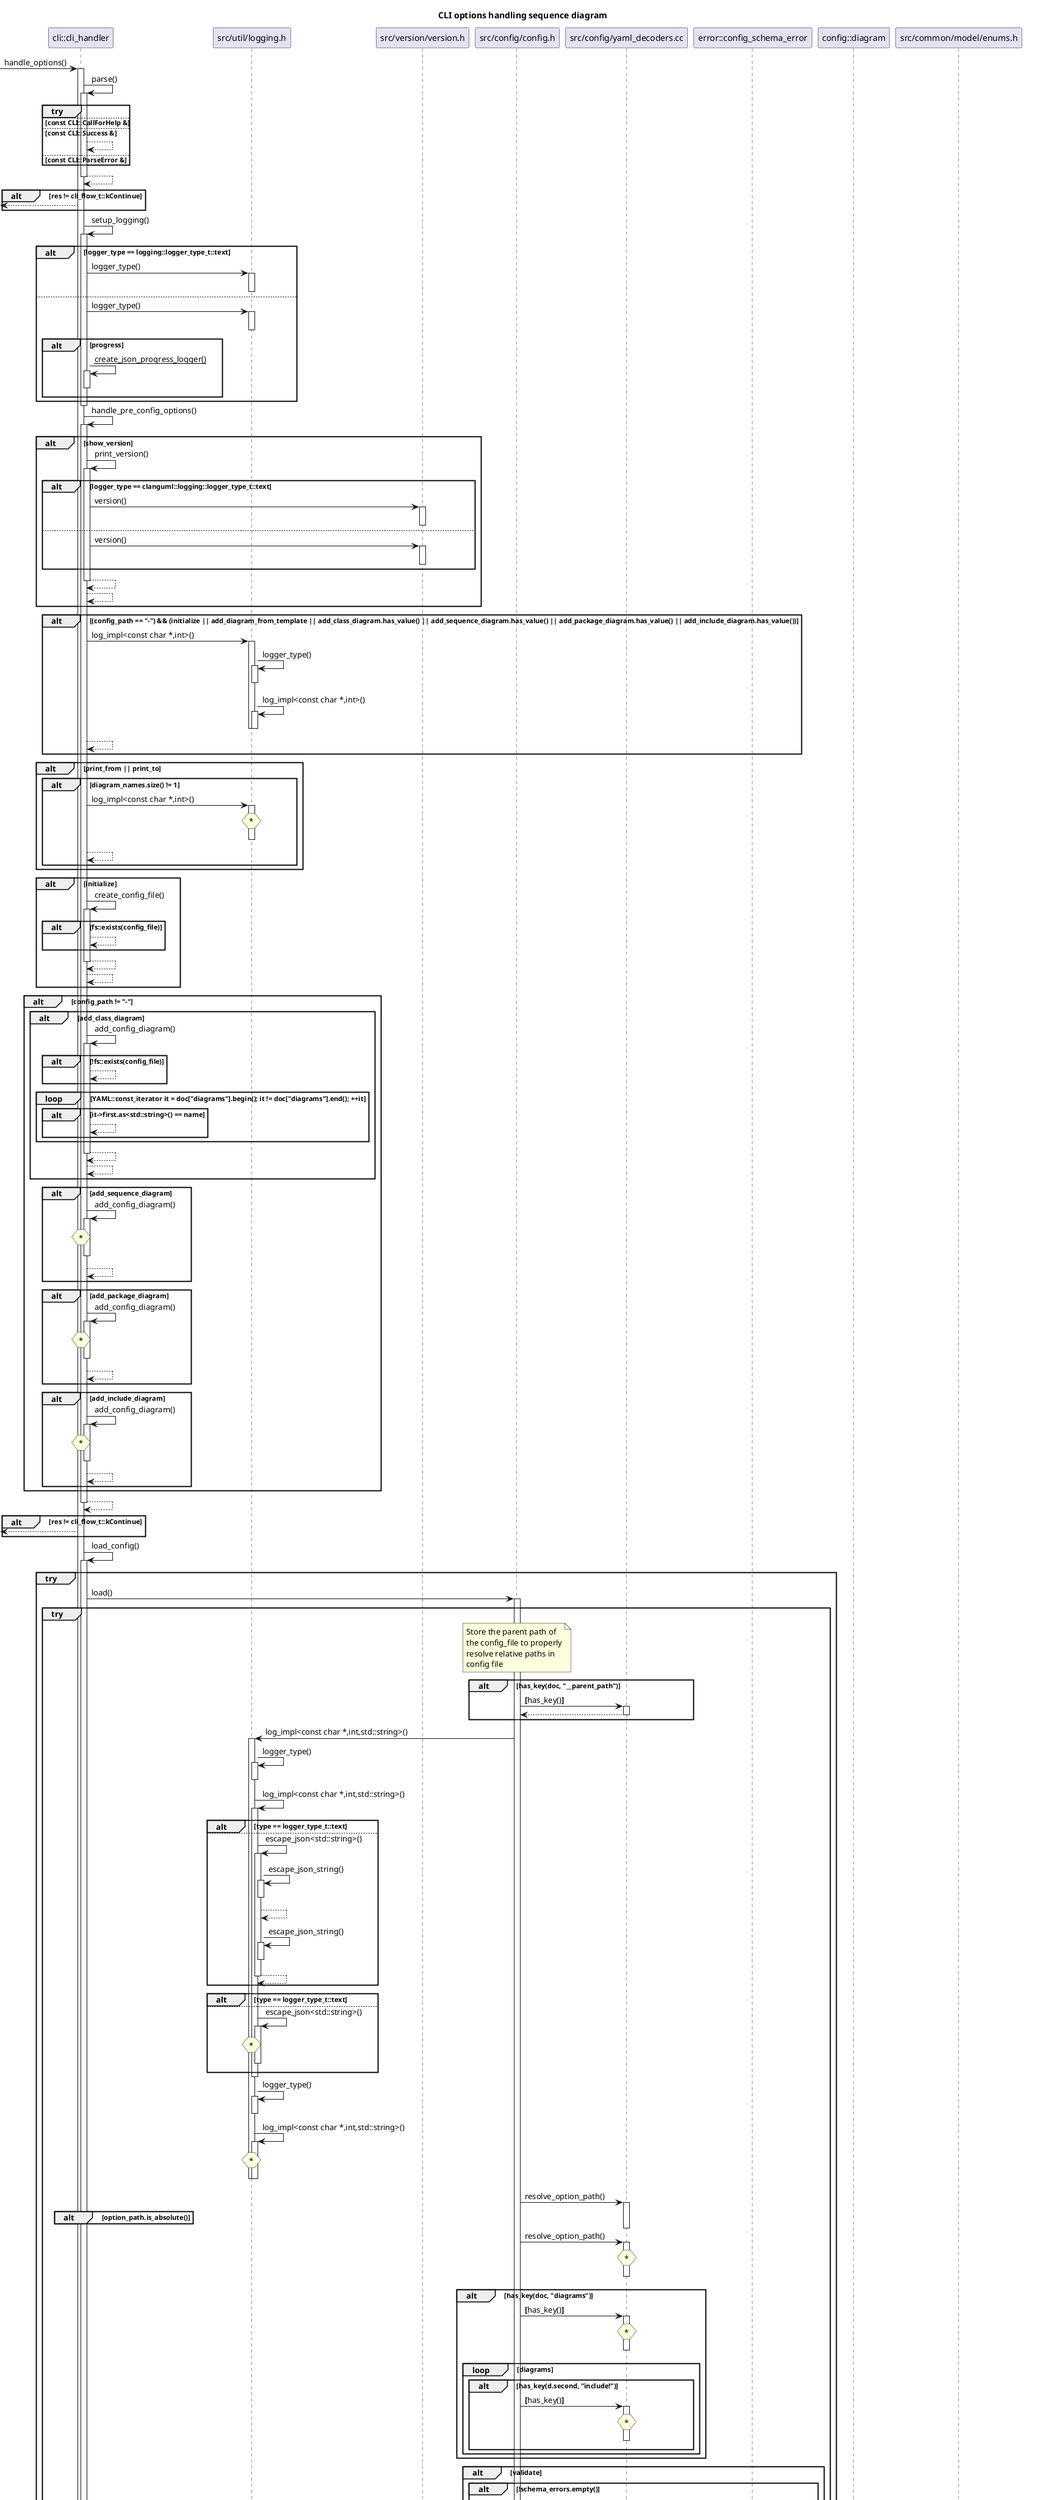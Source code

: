 @startuml
title CLI options handling sequence diagram
participant "cli::cli_handler" as C_0018339746265838028166 [[{Command line options handler}]]
[-> C_0018339746265838028166 : handle_options()
activate C_0018339746265838028166
C_0018339746265838028166 -> C_0018339746265838028166 [[{}]] : parse()
activate C_0018339746265838028166
group try
else const CLI::CallForHelp &
else const CLI::Success &
C_0018339746265838028166 --> C_0018339746265838028166
else const CLI::ParseError &
end
C_0018339746265838028166 --> C_0018339746265838028166
deactivate C_0018339746265838028166
alt res != cli_flow_t::kContinue
[<-- C_0018339746265838028166
end
C_0018339746265838028166 -> C_0018339746265838028166 [[{}]] : setup_logging()
activate C_0018339746265838028166
alt logger_type == logging::logger_type_t::text
participant "src/util/logging.h" as C_0013395619657798558104
C_0018339746265838028166 -> C_0013395619657798558104 [[{}]] : logger_type()
activate C_0013395619657798558104
deactivate C_0013395619657798558104
else
C_0018339746265838028166 -> C_0013395619657798558104 [[{}]] : logger_type()
activate C_0013395619657798558104
deactivate C_0013395619657798558104
alt progress
C_0018339746265838028166 -> C_0018339746265838028166 [[{}]] : __create_json_progress_logger()__
activate C_0018339746265838028166
deactivate C_0018339746265838028166
end
end
deactivate C_0018339746265838028166
C_0018339746265838028166 -> C_0018339746265838028166 [[{}]] : handle_pre_config_options()
activate C_0018339746265838028166
alt show_version
C_0018339746265838028166 -> C_0018339746265838028166 [[{}]] : print_version()
activate C_0018339746265838028166
alt logger_type == clanguml::logging::logger_type_t::text
participant "src/version/version.h" as C_0017331277078231113019
C_0018339746265838028166 -> C_0017331277078231113019 [[{}]] : version()
activate C_0017331277078231113019
deactivate C_0017331277078231113019
else
C_0018339746265838028166 -> C_0017331277078231113019 [[{}]] : version()
activate C_0017331277078231113019
deactivate C_0017331277078231113019
end
C_0018339746265838028166 --> C_0018339746265838028166
deactivate C_0018339746265838028166
C_0018339746265838028166 --> C_0018339746265838028166
end
alt (config_path == "-") && (initialize || add_diagram_from_template || add_class_diagram.has_value() || add_sequence_diagram.has_value() || add_package_diagram.has_value() || add_include_diagram.has_value())
C_0018339746265838028166 -> C_0013395619657798558104 [[{}]] : log_impl<const char *,int>()
activate C_0013395619657798558104
C_0013395619657798558104 -> C_0013395619657798558104 [[{}]] : logger_type()
activate C_0013395619657798558104
deactivate C_0013395619657798558104
C_0013395619657798558104 -> C_0013395619657798558104 [[{}]] : log_impl<const char *,int>()
activate C_0013395619657798558104
deactivate C_0013395619657798558104
deactivate C_0013395619657798558104
C_0018339746265838028166 --> C_0018339746265838028166
end
alt print_from || print_to
alt diagram_names.size() != 1
C_0018339746265838028166 -> C_0013395619657798558104 [[{}]] : log_impl<const char *,int>()
activate C_0013395619657798558104
hnote over C_0013395619657798558104 : *
C_0013395619657798558104-[hidden]->C_0013395619657798558104
deactivate C_0013395619657798558104
C_0018339746265838028166 --> C_0018339746265838028166
end
end
alt initialize
C_0018339746265838028166 -> C_0018339746265838028166 [[{}]] : create_config_file()
activate C_0018339746265838028166
alt fs::exists(config_file)
C_0018339746265838028166 --> C_0018339746265838028166
end
C_0018339746265838028166 --> C_0018339746265838028166
deactivate C_0018339746265838028166
C_0018339746265838028166 --> C_0018339746265838028166
end
alt config_path != "-"
alt add_class_diagram
C_0018339746265838028166 -> C_0018339746265838028166 [[{}]] : add_config_diagram()
activate C_0018339746265838028166
alt !fs::exists(config_file)
C_0018339746265838028166 --> C_0018339746265838028166
end
loop YAML::const_iterator it = doc["diagrams"].begin(); it != doc["diagrams"].end(); ++it
alt it->first.as<std::string>() == name
C_0018339746265838028166 --> C_0018339746265838028166
end
end
C_0018339746265838028166 --> C_0018339746265838028166
deactivate C_0018339746265838028166
C_0018339746265838028166 --> C_0018339746265838028166
end
alt add_sequence_diagram
C_0018339746265838028166 -> C_0018339746265838028166 [[{}]] : add_config_diagram()
activate C_0018339746265838028166
hnote over C_0018339746265838028166 : *
C_0018339746265838028166-[hidden]->C_0018339746265838028166
deactivate C_0018339746265838028166
C_0018339746265838028166 --> C_0018339746265838028166
end
alt add_package_diagram
C_0018339746265838028166 -> C_0018339746265838028166 [[{}]] : add_config_diagram()
activate C_0018339746265838028166
hnote over C_0018339746265838028166 : *
C_0018339746265838028166-[hidden]->C_0018339746265838028166
deactivate C_0018339746265838028166
C_0018339746265838028166 --> C_0018339746265838028166
end
alt add_include_diagram
C_0018339746265838028166 -> C_0018339746265838028166 [[{}]] : add_config_diagram()
activate C_0018339746265838028166
hnote over C_0018339746265838028166 : *
C_0018339746265838028166-[hidden]->C_0018339746265838028166
deactivate C_0018339746265838028166
C_0018339746265838028166 --> C_0018339746265838028166
end
end
C_0018339746265838028166 --> C_0018339746265838028166
deactivate C_0018339746265838028166
alt res != cli_flow_t::kContinue
[<-- C_0018339746265838028166
end
C_0018339746265838028166 -> C_0018339746265838028166 [[{}]] : load_config()
activate C_0018339746265838028166
group try
participant "src/config/config.h" as C_0009842205026191081762
C_0018339746265838028166 -> C_0009842205026191081762 [[{}]] : load()
activate C_0009842205026191081762
group try
note over C_0009842205026191081762
Store the parent path of
the config_file to properly
resolve relative paths in
config file
end note
alt has_key(doc, "__parent_path")
participant "src/config/yaml_decoders.cc" as C_0011390433321347495160
C_0009842205026191081762 -> C_0011390433321347495160 [[{}]] : **[**has_key()**]**
activate C_0011390433321347495160
C_0011390433321347495160 --> C_0009842205026191081762
deactivate C_0011390433321347495160
end
C_0009842205026191081762 -> C_0013395619657798558104 [[{}]] : log_impl<const char *,int,std::string>()
activate C_0013395619657798558104
C_0013395619657798558104 -> C_0013395619657798558104 [[{}]] : logger_type()
activate C_0013395619657798558104
deactivate C_0013395619657798558104
C_0013395619657798558104 -> C_0013395619657798558104 [[{}]] : log_impl<const char *,int,std::string>()
activate C_0013395619657798558104
alt type == logger_type_t::text
else
C_0013395619657798558104 -> C_0013395619657798558104 [[{}]] : escape_json<std::string>()
activate C_0013395619657798558104
C_0013395619657798558104 -> C_0013395619657798558104 [[{}]] : escape_json_string()
activate C_0013395619657798558104
deactivate C_0013395619657798558104
C_0013395619657798558104 --> C_0013395619657798558104
C_0013395619657798558104 -> C_0013395619657798558104 [[{}]] : escape_json_string()
activate C_0013395619657798558104
deactivate C_0013395619657798558104
C_0013395619657798558104 --> C_0013395619657798558104
deactivate C_0013395619657798558104
end
alt type == logger_type_t::text
else
C_0013395619657798558104 -> C_0013395619657798558104 [[{}]] : escape_json<std::string>()
activate C_0013395619657798558104
hnote over C_0013395619657798558104 : *
C_0013395619657798558104-[hidden]->C_0013395619657798558104
deactivate C_0013395619657798558104
end
deactivate C_0013395619657798558104
C_0013395619657798558104 -> C_0013395619657798558104 [[{}]] : logger_type()
activate C_0013395619657798558104
deactivate C_0013395619657798558104
C_0013395619657798558104 -> C_0013395619657798558104 [[{}]] : log_impl<const char *,int,std::string>()
activate C_0013395619657798558104
hnote over C_0013395619657798558104 : *
C_0013395619657798558104-[hidden]->C_0013395619657798558104
deactivate C_0013395619657798558104
deactivate C_0013395619657798558104
C_0009842205026191081762 -> C_0011390433321347495160 [[{}]] : resolve_option_path()
activate C_0011390433321347495160
alt option_path.is_absolute()

end
deactivate C_0011390433321347495160
C_0009842205026191081762 -> C_0011390433321347495160 [[{}]] : resolve_option_path()
activate C_0011390433321347495160
hnote over C_0011390433321347495160 : *
C_0011390433321347495160-[hidden]->C_0011390433321347495160
deactivate C_0011390433321347495160
alt has_key(doc, "diagrams")
C_0009842205026191081762 -> C_0011390433321347495160 [[{}]] : **[**has_key()**]**
activate C_0011390433321347495160
hnote over C_0011390433321347495160 : *
C_0011390433321347495160-[hidden]->C_0011390433321347495160
deactivate C_0011390433321347495160
loop diagrams
alt has_key(d.second, "include!")
C_0009842205026191081762 -> C_0011390433321347495160 [[{}]] : **[**has_key()**]**
activate C_0011390433321347495160
hnote over C_0011390433321347495160 : *
C_0011390433321347495160-[hidden]->C_0011390433321347495160
deactivate C_0011390433321347495160
end
end
end
alt validate
alt !schema_errors.empty()
participant "error::config_schema_error" as C_0007943225191485457073 [[{config_schema_error}]]
C_0009842205026191081762 -> C_0007943225191485457073 [[{}]] : config_schema_error()
activate C_0007943225191485457073
deactivate C_0007943225191485457073
end
end
C_0009842205026191081762 --> C_0018339746265838028166
else YAML::BadFile &
else YAML::Exception &
end
deactivate C_0009842205026191081762
alt validate_only
C_0018339746265838028166 --> C_0018339746265838028166
end
C_0018339746265838028166 --> C_0018339746265838028166
else clanguml::error::config_schema_error &
C_0018339746265838028166 -> C_0009842205026191081762 [[{}]] : print()
activate C_0009842205026191081762
alt logger_type == logging::logger_type_t::text
else
loop
C_0009842205026191081762 -> C_0011390433321347495160 [[{}]] : to_string()
activate C_0011390433321347495160
group switch
else miroir::enum ErrorType::NodeNotFound
C_0011390433321347495160 --> C_0009842205026191081762
else miroir::enum ErrorType::InvalidValueType
C_0011390433321347495160 --> C_0009842205026191081762
else miroir::enum ErrorType::InvalidValue
C_0011390433321347495160 --> C_0009842205026191081762
else miroir::enum ErrorType::MissingKeyWithType
C_0011390433321347495160 --> C_0009842205026191081762
else miroir::enum ErrorType::UndefinedNode
C_0011390433321347495160 --> C_0009842205026191081762
else default
C_0011390433321347495160 --> C_0009842205026191081762
end
deactivate C_0011390433321347495160
end
end
deactivate C_0009842205026191081762
else std::runtime_error &
C_0018339746265838028166 -> C_0013395619657798558104 [[{}]] : log_impl<const char *,int>()
activate C_0013395619657798558104
hnote over C_0013395619657798558104 : *
C_0013395619657798558104-[hidden]->C_0013395619657798558104
deactivate C_0013395619657798558104
end
C_0018339746265838028166 --> C_0018339746265838028166
deactivate C_0018339746265838028166
alt res != cli_flow_t::kContinue
[<-- C_0018339746265838028166
end
C_0018339746265838028166 -> C_0018339746265838028166 [[{}]] : handle_post_config_options()
activate C_0018339746265838028166
alt dump_config
C_0018339746265838028166 -> C_0018339746265838028166 [[{}]] : print_config()
activate C_0018339746265838028166
C_0018339746265838028166 --> C_0018339746265838028166
deactivate C_0018339746265838028166
C_0018339746265838028166 --> C_0018339746265838028166
end
alt list_diagrams
C_0018339746265838028166 -> C_0018339746265838028166 [[{}]] : print_diagrams_list()
activate C_0018339746265838028166
alt logger_type == logging::logger_type_t::text
loop config
participant "config::diagram" as C_0003201952778923380387 [[{Common diagram configuration type}]]
C_0018339746265838028166 -> C_0003201952778923380387 [[{}]] : type() const
activate C_0003201952778923380387
deactivate C_0003201952778923380387
participant "src/common/model/enums.h" as C_0013647239231564597787
C_0018339746265838028166 -> C_0013647239231564597787 [[{}]] : to_string()
activate C_0013647239231564597787
deactivate C_0013647239231564597787
end
else
loop config
C_0018339746265838028166 -> C_0003201952778923380387 [[{}]] : type() const
activate C_0003201952778923380387
deactivate C_0003201952778923380387
C_0018339746265838028166 -> C_0013647239231564597787 [[{}]] : to_string()
activate C_0013647239231564597787
deactivate C_0013647239231564597787
end
end
C_0018339746265838028166 --> C_0018339746265838028166
deactivate C_0018339746265838028166
C_0018339746265838028166 --> C_0018339746265838028166
end
alt list_templates
C_0018339746265838028166 -> C_0018339746265838028166 [[{}]] : print_diagram_templates()
activate C_0018339746265838028166
alt !config.diagram_templates
C_0018339746265838028166 --> C_0018339746265838028166
end
alt logger_type == logging::logger_type_t::text
loop config
C_0018339746265838028166 -> C_0013647239231564597787 [[{}]] : to_string()
activate C_0013647239231564597787
deactivate C_0013647239231564597787
end
else
loop config
C_0018339746265838028166 -> C_0013647239231564597787 [[{}]] : to_string()
activate C_0013647239231564597787
deactivate C_0013647239231564597787
end
end
C_0018339746265838028166 --> C_0018339746265838028166
deactivate C_0018339746265838028166
C_0018339746265838028166 --> C_0018339746265838028166
end
alt show_template
C_0018339746265838028166 -> C_0018339746265838028166 [[{}]] : print_diagram_template()
activate C_0018339746265838028166
alt !config.diagram_templates || config.diagram_templates().count(template_name) == 0
C_0018339746265838028166 --> C_0018339746265838028166
end
loop config
alt template_name == name
C_0018339746265838028166 --> C_0018339746265838028166
end
end
C_0018339746265838028166 --> C_0018339746265838028166
deactivate C_0018339746265838028166
C_0018339746265838028166 --> C_0018339746265838028166
end
alt config_path != "-" && add_diagram_from_template
C_0018339746265838028166 -> C_0018339746265838028166 [[{}]] : add_config_diagram_from_template()
activate C_0018339746265838028166
C_0018339746265838028166 -> C_0018339746265838028166 [[{}]] : render_diagram_template()
activate C_0018339746265838028166
alt !config.diagram_templates || !(config.diagram_templates().find(template_name) != config.diagram_templates().end())
C_0018339746265838028166 --> C_0018339746265838028166
end
loop template_variables
alt var.size() != 2
C_0018339746265838028166 --> C_0018339746265838028166
end
end
group try
else inja::InjaError &
C_0018339746265838028166 --> C_0018339746265838028166
else YAML::Exception &
C_0018339746265838028166 --> C_0018339746265838028166
end
C_0018339746265838028166 --> C_0018339746265838028166
deactivate C_0018339746265838028166
alt res == cli_flow_t::kError
C_0018339746265838028166 --> C_0018339746265838028166
end
alt !fs::exists(config_file)
C_0018339746265838028166 --> C_0018339746265838028166
end
C_0018339746265838028166 --> C_0018339746265838028166
deactivate C_0018339746265838028166
C_0018339746265838028166 --> C_0018339746265838028166
end
alt generate_from_template
C_0018339746265838028166 -> C_0018339746265838028166 [[{}]] : generate_diagram_from_template()
activate C_0018339746265838028166
C_0018339746265838028166 -> C_0018339746265838028166 [[{}]] : render_diagram_template()
activate C_0018339746265838028166
hnote over C_0018339746265838028166 : *
C_0018339746265838028166-[hidden]->C_0018339746265838028166
deactivate C_0018339746265838028166
alt res == cli_flow_t::kError
C_0018339746265838028166 --> C_0018339746265838028166
end
C_0018339746265838028166 -> C_0009842205026191081762 [[{}]] : parse_diagram_config()
activate C_0009842205026191081762
deactivate C_0009842205026191081762
alt diagram_config
else
C_0018339746265838028166 --> C_0018339746265838028166
end
C_0018339746265838028166 --> C_0018339746265838028166
deactivate C_0018339746265838028166
end
C_0018339746265838028166 -> C_0013395619657798558104 [[{}]] : log_impl<const char *,int,std::string &>()
activate C_0013395619657798558104
C_0013395619657798558104 -> C_0013395619657798558104 [[{}]] : logger_type()
activate C_0013395619657798558104
deactivate C_0013395619657798558104
C_0013395619657798558104 -> C_0013395619657798558104 [[{}]] : log_impl<const char *,int,std::string &>()
activate C_0013395619657798558104
alt type == logger_type_t::text
else
C_0013395619657798558104 -> C_0013395619657798558104 [[{}]] : escape_json<std::string &>()
activate C_0013395619657798558104
C_0013395619657798558104 -> C_0013395619657798558104 [[{}]] : escape_json_string()
activate C_0013395619657798558104
deactivate C_0013395619657798558104
C_0013395619657798558104 --> C_0013395619657798558104
deactivate C_0013395619657798558104
end
deactivate C_0013395619657798558104
deactivate C_0013395619657798558104
alt auto r = add_custom_user_data(); r != cli_flow_t::kContinue
C_0018339746265838028166 -> C_0018339746265838028166 [[{}]] : **[**add_custom_user_data()**]**
activate C_0018339746265838028166
loop user_data
loop path
alt !user_data_it->is_object() && !user_data_it->empty()
C_0018339746265838028166 -> C_0013395619657798558104 [[{}]] : log_impl<const char *,int>()
activate C_0013395619657798558104
hnote over C_0013395619657798558104 : *
C_0013395619657798558104-[hidden]->C_0013395619657798558104
deactivate C_0013395619657798558104
C_0018339746265838028166 --> C_0018339746265838028166
end
end
end
C_0018339746265838028166 --> C_0018339746265838028166
deactivate C_0018339746265838028166
C_0018339746265838028166 --> C_0018339746265838028166
end
C_0018339746265838028166 -> C_0013395619657798558104 [[{}]] : log_impl<const char *,int,std::string &>()
activate C_0013395619657798558104
hnote over C_0013395619657798558104 : *
C_0013395619657798558104-[hidden]->C_0013395619657798558104
deactivate C_0013395619657798558104
alt !ensure_output_directory_exists(effective_output_directory)
C_0018339746265838028166 -> C_0018339746265838028166 [[{}]] : **[**ensure_output_directory_exists()**]**
activate C_0018339746265838028166
alt fs::exists(output_dir) && !fs::is_directory(output_dir)
C_0018339746265838028166 --> C_0018339746265838028166
end
alt !fs::exists(output_dir)
C_0018339746265838028166 --> C_0018339746265838028166
end
C_0018339746265838028166 --> C_0018339746265838028166
deactivate C_0018339746265838028166
C_0018339746265838028166 --> C_0018339746265838028166
end
C_0018339746265838028166 --> C_0018339746265838028166
deactivate C_0018339746265838028166
alt progress && (logging::logger_type() == logging::logger_type_t::text)
C_0018339746265838028166 -> C_0013395619657798558104 [[{}]] : **[**logger_type()**]**
activate C_0013395619657798558104
deactivate C_0013395619657798558104
end
[<-- C_0018339746265838028166
deactivate C_0018339746265838028166

'Generated with clang-uml, version 0.6.1
'LLVM version Ubuntu clang version 19.1.1 (1ubuntu1)
@enduml
